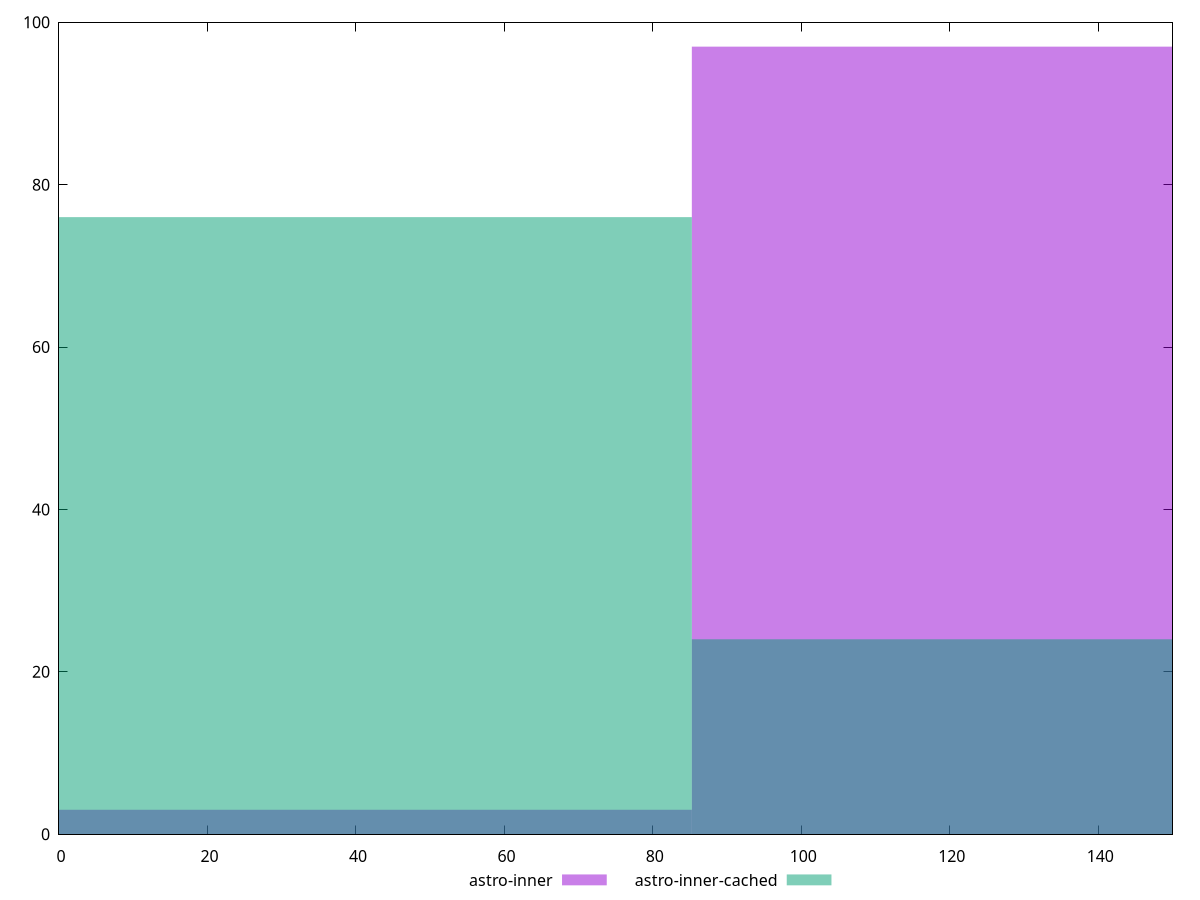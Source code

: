 reset

$astroInner <<EOF
170.49796548026984 97
0 3
EOF

$astroInnerCached <<EOF
170.49796548026984 24
0 76
EOF

set key outside below
set boxwidth 170.49796548026984
set xrange [0:150]
set yrange [0:100]
set trange [0:100]
set style fill transparent solid 0.5 noborder
set terminal svg size 640, 500 enhanced background rgb 'white'
set output "reports/report_00033_2021-03-01T14-23-16.841Z/legacy-javascript/comparison/histogram/2_vs_3.svg"

plot $astroInner title "astro-inner" with boxes, \
     $astroInnerCached title "astro-inner-cached" with boxes

reset
